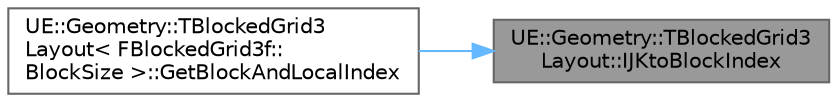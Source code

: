 digraph "UE::Geometry::TBlockedGrid3Layout::IJKtoBlockIndex"
{
 // INTERACTIVE_SVG=YES
 // LATEX_PDF_SIZE
  bgcolor="transparent";
  edge [fontname=Helvetica,fontsize=10,labelfontname=Helvetica,labelfontsize=10];
  node [fontname=Helvetica,fontsize=10,shape=box,height=0.2,width=0.4];
  rankdir="RL";
  Node1 [id="Node000001",label="UE::Geometry::TBlockedGrid3\lLayout::IJKtoBlockIndex",height=0.2,width=0.4,color="gray40", fillcolor="grey60", style="filled", fontcolor="black",tooltip=" "];
  Node1 -> Node2 [id="edge1_Node000001_Node000002",dir="back",color="steelblue1",style="solid",tooltip=" "];
  Node2 [id="Node000002",label="UE::Geometry::TBlockedGrid3\lLayout\< FBlockedGrid3f::\lBlockSize \>::GetBlockAndLocalIndex",height=0.2,width=0.4,color="grey40", fillcolor="white", style="filled",URL="$d5/d58/classUE_1_1Geometry_1_1TBlockedGrid3Layout.html#a607b65c65d2a31d7277f5d9eb886dfe3",tooltip=" "];
}

